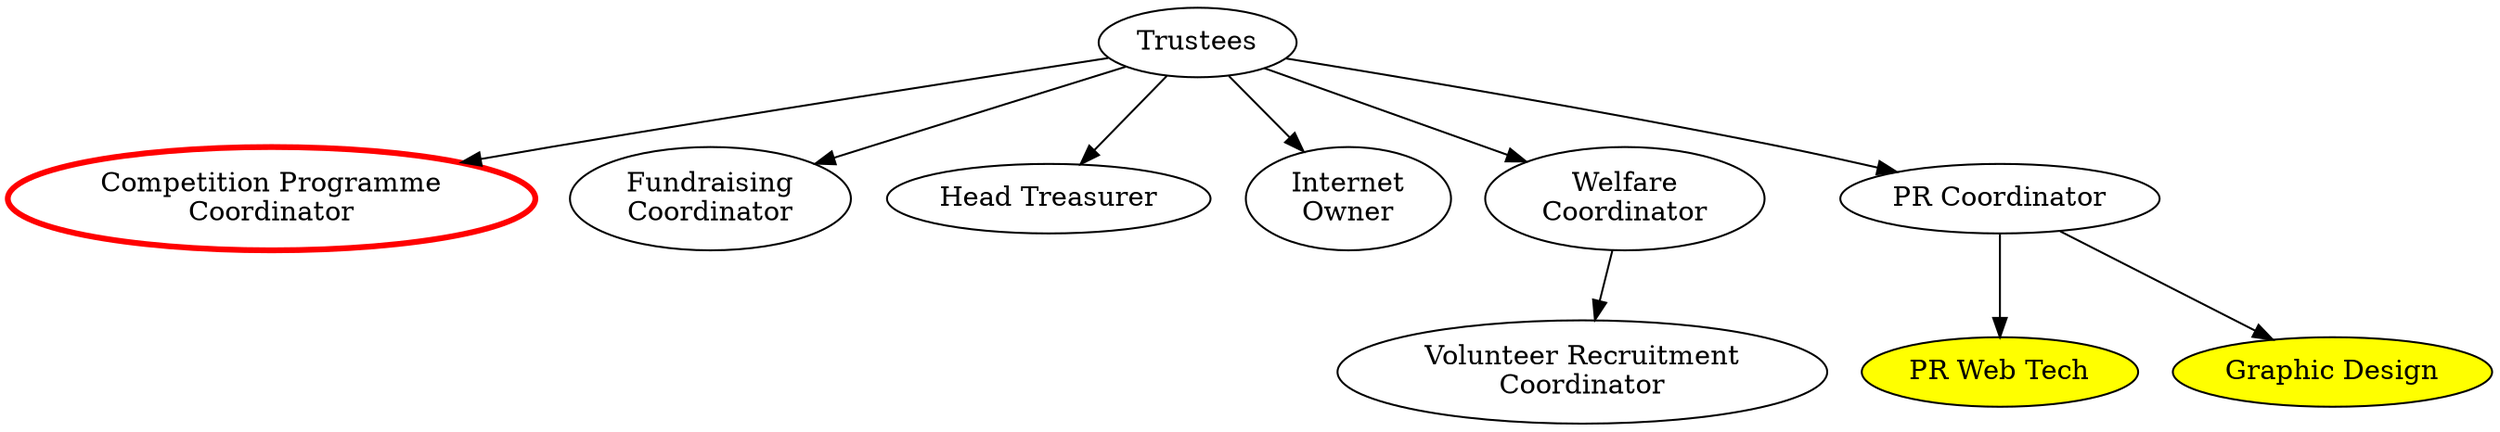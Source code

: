 digraph {
	####### Node declarations
	### Highest-level
	trustees [label="Trustees" email="trustees@studentrobotics.org"];
	
	### Second level
	comp_prog_coord [label="Competition Programme\nCoordinator" color=red penwidth=3 rolesexclude=true]; // Email and tel defined in comp-prog.dot
	fund_coord [label="Fundraising\nCoordinator" email="fundraising@studentrobotics.org"];
	head_treasurer [label="Head Treasurer" email="treasurer@studentrobotics.org"];
	internet_owner [label="Internet\nOwner" email="internet@studentrobotics.org"];
	welfare_coord [label="Welfare\nCoordinator" email="welfare@studentrobotics.org"];
	pr_coord [label="PR Coordinator" email="pr@studentrobotics.org"];
	
	### Third Level
	
	# PR Coordinator Subordinates
	pr_web_tech [label="PR Web Tech" fillcolor=yellow style=filled contactsexclude=true];
	graphic_design [label="Graphic Design" fillcolor=yellow style=filled contactsexclude=true];
	
	# Welfare Coordinator Subordinates
	vol_rec_coord[label="Volunteer Recruitment\nCoordinator" email="volunteer-recruitment@studentrobotics.org"];
	
	###### Connections between nodes
	
	trustees -> { comp_prog_coord fund_coord head_treasurer pr_coord internet_owner welfare_coord };
	
	pr_coord -> { pr_web_tech graphic_design };
	welfare_coord -> { vol_rec_coord };
}
